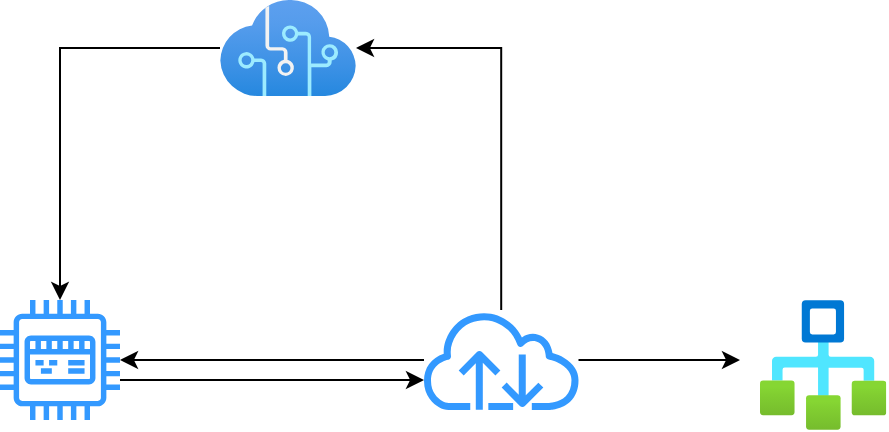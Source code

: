 <mxfile version="20.2.2" type="github">
  <diagram id="hxqJ5TlV3rE8uzdW1_4F" name="第 1 页">
    <mxGraphModel dx="1038" dy="547" grid="1" gridSize="10" guides="1" tooltips="1" connect="1" arrows="1" fold="1" page="1" pageScale="1" pageWidth="827" pageHeight="1169" math="0" shadow="0">
      <root>
        <mxCell id="0" />
        <mxCell id="1" parent="0" />
        <mxCell id="KvyKXlRI4VS_v70gzZ7n-5" style="edgeStyle=orthogonalEdgeStyle;rounded=0;orthogonalLoop=1;jettySize=auto;html=1;" edge="1" parent="1" source="KvyKXlRI4VS_v70gzZ7n-2" target="KvyKXlRI4VS_v70gzZ7n-4">
          <mxGeometry relative="1" as="geometry" />
        </mxCell>
        <mxCell id="KvyKXlRI4VS_v70gzZ7n-2" value="" style="aspect=fixed;html=1;points=[];align=center;image;fontSize=12;image=img/lib/azure2/ai_machine_learning/Cognitive_Services.svg;" vertex="1" parent="1">
          <mxGeometry x="310" y="360" width="68" height="48" as="geometry" />
        </mxCell>
        <mxCell id="KvyKXlRI4VS_v70gzZ7n-8" style="edgeStyle=orthogonalEdgeStyle;rounded=0;orthogonalLoop=1;jettySize=auto;html=1;" edge="1" parent="1" source="KvyKXlRI4VS_v70gzZ7n-4" target="KvyKXlRI4VS_v70gzZ7n-7">
          <mxGeometry relative="1" as="geometry">
            <Array as="points">
              <mxPoint x="360" y="550" />
              <mxPoint x="360" y="550" />
            </Array>
          </mxGeometry>
        </mxCell>
        <mxCell id="KvyKXlRI4VS_v70gzZ7n-4" value="" style="sketch=0;outlineConnect=0;fontColor=#232F3E;gradientColor=none;fillColor=#3399FF;strokeColor=none;dashed=0;verticalLabelPosition=bottom;verticalAlign=top;align=center;html=1;fontSize=12;fontStyle=0;aspect=fixed;pointerEvents=1;shape=mxgraph.aws4.iot_thing_industrial_pc;" vertex="1" parent="1">
          <mxGeometry x="200" y="510" width="60" height="60" as="geometry" />
        </mxCell>
        <mxCell id="KvyKXlRI4VS_v70gzZ7n-9" style="edgeStyle=orthogonalEdgeStyle;rounded=0;orthogonalLoop=1;jettySize=auto;html=1;" edge="1" parent="1" source="KvyKXlRI4VS_v70gzZ7n-7" target="KvyKXlRI4VS_v70gzZ7n-2">
          <mxGeometry relative="1" as="geometry">
            <Array as="points">
              <mxPoint x="451" y="384" />
            </Array>
          </mxGeometry>
        </mxCell>
        <mxCell id="KvyKXlRI4VS_v70gzZ7n-10" style="edgeStyle=orthogonalEdgeStyle;rounded=0;orthogonalLoop=1;jettySize=auto;html=1;" edge="1" parent="1" source="KvyKXlRI4VS_v70gzZ7n-7" target="KvyKXlRI4VS_v70gzZ7n-4">
          <mxGeometry relative="1" as="geometry" />
        </mxCell>
        <mxCell id="KvyKXlRI4VS_v70gzZ7n-14" style="edgeStyle=orthogonalEdgeStyle;rounded=0;orthogonalLoop=1;jettySize=auto;html=1;" edge="1" parent="1" source="KvyKXlRI4VS_v70gzZ7n-7">
          <mxGeometry relative="1" as="geometry">
            <mxPoint x="570" y="540" as="targetPoint" />
          </mxGeometry>
        </mxCell>
        <mxCell id="KvyKXlRI4VS_v70gzZ7n-7" value="" style="sketch=0;outlineConnect=0;fontColor=#232F3E;gradientColor=none;fillColor=#3399FF;strokeColor=none;dashed=0;verticalLabelPosition=bottom;verticalAlign=top;align=center;html=1;fontSize=12;fontStyle=0;aspect=fixed;pointerEvents=1;shape=mxgraph.aws4.internet;" vertex="1" parent="1">
          <mxGeometry x="410" y="515" width="81.25" height="50" as="geometry" />
        </mxCell>
        <mxCell id="KvyKXlRI4VS_v70gzZ7n-13" value="" style="aspect=fixed;html=1;points=[];align=center;image;fontSize=12;image=img/lib/azure2/general/Workflow.svg;fillColor=#3399FF;" vertex="1" parent="1">
          <mxGeometry x="580" y="510" width="63.14" height="65" as="geometry" />
        </mxCell>
      </root>
    </mxGraphModel>
  </diagram>
</mxfile>
